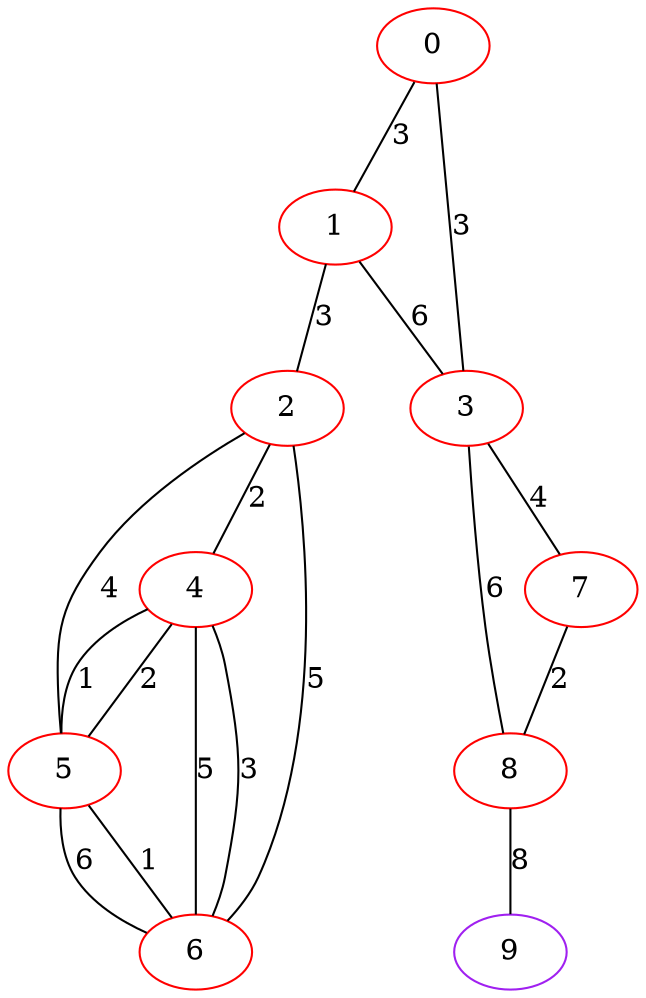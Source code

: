 graph "" {
0 [color=red, weight=1];
1 [color=red, weight=1];
2 [color=red, weight=1];
3 [color=red, weight=1];
4 [color=red, weight=1];
5 [color=red, weight=1];
6 [color=red, weight=1];
7 [color=red, weight=1];
8 [color=red, weight=1];
9 [color=purple, weight=4];
0 -- 1  [key=0, label=3];
0 -- 3  [key=0, label=3];
1 -- 2  [key=0, label=3];
1 -- 3  [key=0, label=6];
2 -- 4  [key=0, label=2];
2 -- 5  [key=0, label=4];
2 -- 6  [key=0, label=5];
3 -- 8  [key=0, label=6];
3 -- 7  [key=0, label=4];
4 -- 5  [key=0, label=1];
4 -- 5  [key=1, label=2];
4 -- 6  [key=0, label=5];
4 -- 6  [key=1, label=3];
5 -- 6  [key=0, label=6];
5 -- 6  [key=1, label=1];
7 -- 8  [key=0, label=2];
8 -- 9  [key=0, label=8];
}
